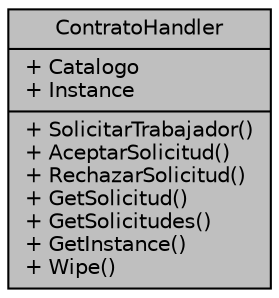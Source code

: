 digraph "ContratoHandler"
{
 // INTERACTIVE_SVG=YES
 // LATEX_PDF_SIZE
  edge [fontname="Helvetica",fontsize="10",labelfontname="Helvetica",labelfontsize="10"];
  node [fontname="Helvetica",fontsize="10",shape=record];
  Node1 [label="{ContratoHandler\n|+ Catalogo\l+ Instance\l|+ SolicitarTrabajador()\l+ AceptarSolicitud()\l+ RechazarSolicitud()\l+ GetSolicitud()\l+ GetSolicitudes()\l+ GetInstance()\l+ Wipe()\l}",height=0.2,width=0.4,color="black", fillcolor="grey75", style="filled", fontcolor="black",tooltip="Clase para manejar el catálogo."];
}
